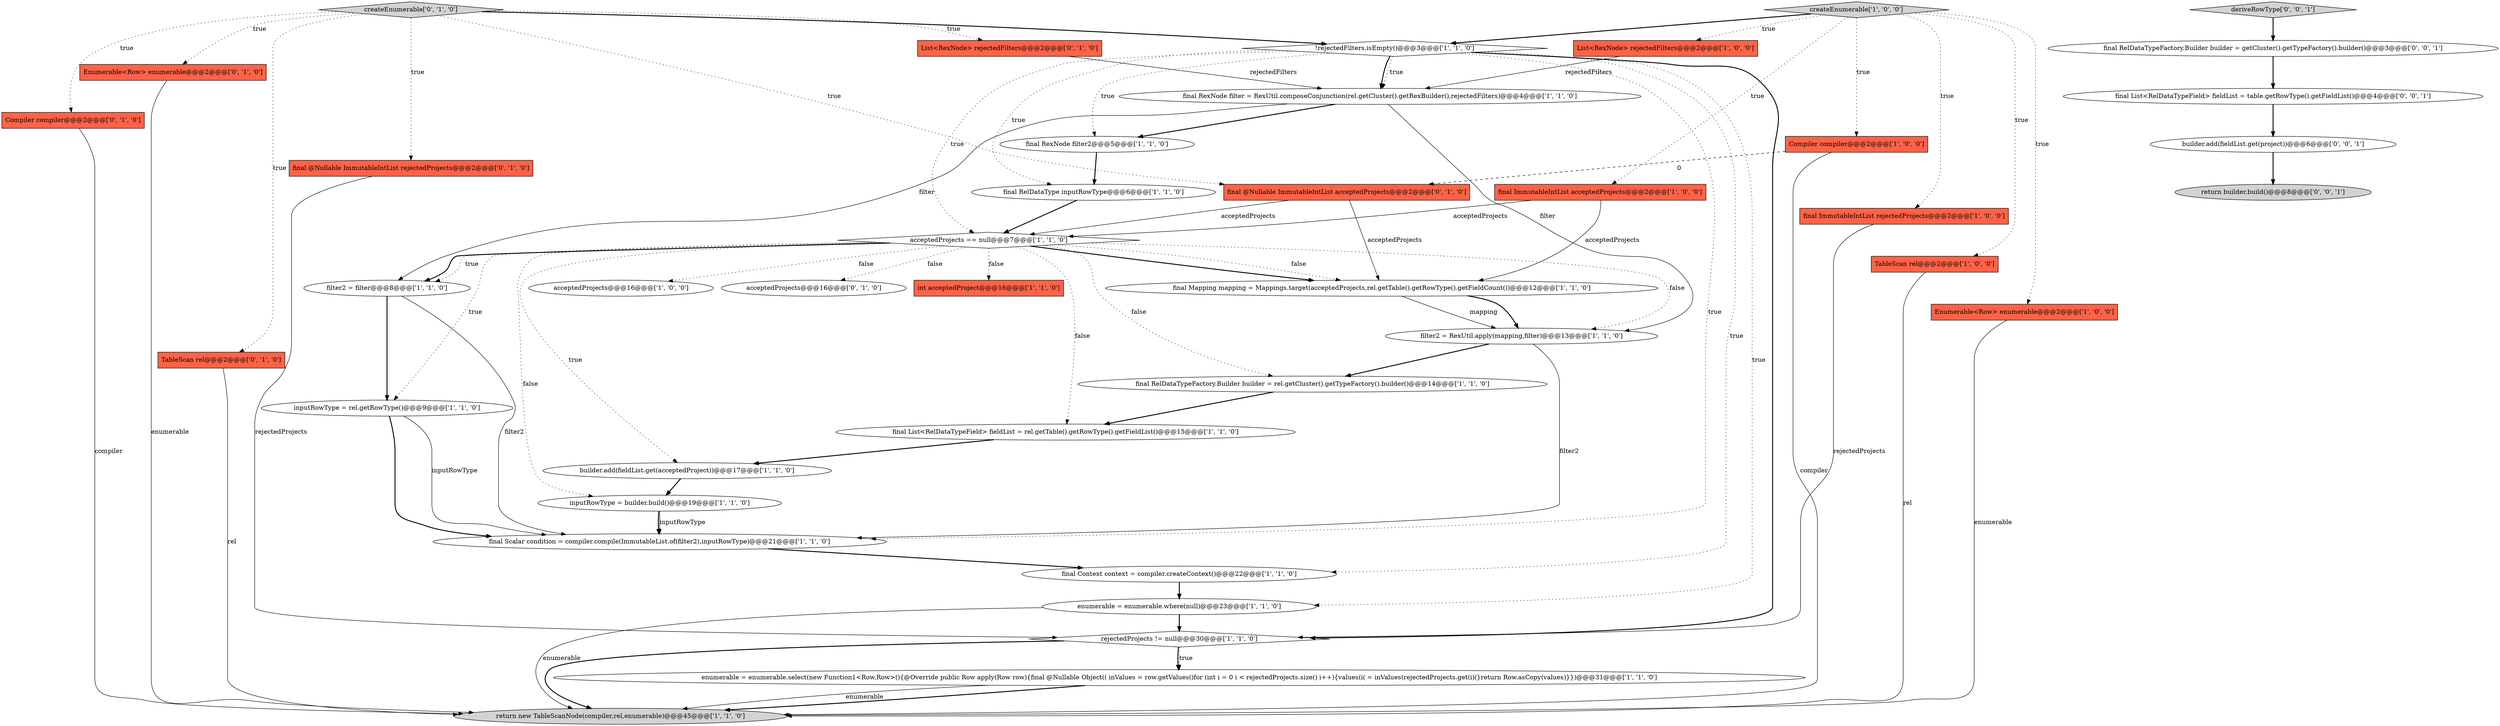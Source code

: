 digraph {
32 [style = filled, label = "Enumerable<Row> enumerable@@@2@@@['0', '1', '0']", fillcolor = tomato, shape = box image = "AAA0AAABBB2BBB"];
39 [style = filled, label = "builder.add(fieldList.get(project))@@@6@@@['0', '0', '1']", fillcolor = white, shape = ellipse image = "AAA0AAABBB3BBB"];
14 [style = filled, label = "!rejectedFilters.isEmpty()@@@3@@@['1', '1', '0']", fillcolor = white, shape = diamond image = "AAA0AAABBB1BBB"];
10 [style = filled, label = "acceptedProjects@@@16@@@['1', '0', '0']", fillcolor = white, shape = ellipse image = "AAA0AAABBB1BBB"];
24 [style = filled, label = "final RelDataType inputRowType@@@6@@@['1', '1', '0']", fillcolor = white, shape = ellipse image = "AAA0AAABBB1BBB"];
26 [style = filled, label = "acceptedProjects == null@@@7@@@['1', '1', '0']", fillcolor = white, shape = diamond image = "AAA0AAABBB1BBB"];
30 [style = filled, label = "acceptedProjects@@@16@@@['0', '1', '0']", fillcolor = white, shape = ellipse image = "AAA0AAABBB2BBB"];
12 [style = filled, label = "builder.add(fieldList.get(acceptedProject))@@@17@@@['1', '1', '0']", fillcolor = white, shape = ellipse image = "AAA0AAABBB1BBB"];
8 [style = filled, label = "inputRowType = rel.getRowType()@@@9@@@['1', '1', '0']", fillcolor = white, shape = ellipse image = "AAA0AAABBB1BBB"];
34 [style = filled, label = "Compiler compiler@@@2@@@['0', '1', '0']", fillcolor = tomato, shape = box image = "AAA0AAABBB2BBB"];
15 [style = filled, label = "filter2 = RexUtil.apply(mapping,filter)@@@13@@@['1', '1', '0']", fillcolor = white, shape = ellipse image = "AAA0AAABBB1BBB"];
25 [style = filled, label = "Compiler compiler@@@2@@@['1', '0', '0']", fillcolor = tomato, shape = box image = "AAA1AAABBB1BBB"];
29 [style = filled, label = "List<RexNode> rejectedFilters@@@2@@@['0', '1', '0']", fillcolor = tomato, shape = box image = "AAA0AAABBB2BBB"];
36 [style = filled, label = "return builder.build()@@@8@@@['0', '0', '1']", fillcolor = lightgray, shape = ellipse image = "AAA0AAABBB3BBB"];
27 [style = filled, label = "final Mapping mapping = Mappings.target(acceptedProjects,rel.getTable().getRowType().getFieldCount())@@@12@@@['1', '1', '0']", fillcolor = white, shape = ellipse image = "AAA0AAABBB1BBB"];
0 [style = filled, label = "TableScan rel@@@2@@@['1', '0', '0']", fillcolor = tomato, shape = box image = "AAA0AAABBB1BBB"];
1 [style = filled, label = "final List<RelDataTypeField> fieldList = rel.getTable().getRowType().getFieldList()@@@15@@@['1', '1', '0']", fillcolor = white, shape = ellipse image = "AAA0AAABBB1BBB"];
38 [style = filled, label = "final List<RelDataTypeField> fieldList = table.getRowType().getFieldList()@@@4@@@['0', '0', '1']", fillcolor = white, shape = ellipse image = "AAA0AAABBB3BBB"];
18 [style = filled, label = "filter2 = filter@@@8@@@['1', '1', '0']", fillcolor = white, shape = ellipse image = "AAA0AAABBB1BBB"];
40 [style = filled, label = "deriveRowType['0', '0', '1']", fillcolor = lightgray, shape = diamond image = "AAA0AAABBB3BBB"];
6 [style = filled, label = "final RelDataTypeFactory.Builder builder = rel.getCluster().getTypeFactory().builder()@@@14@@@['1', '1', '0']", fillcolor = white, shape = ellipse image = "AAA0AAABBB1BBB"];
4 [style = filled, label = "enumerable = enumerable.select(new Function1<Row,Row>(){@Override public Row apply(Row row){final @Nullable Object(( inValues = row.getValues()for (int i = 0 i < rejectedProjects.size() i++){values(i( = inValues(rejectedProjects.get(i)(}return Row.asCopy(values)}})@@@31@@@['1', '1', '0']", fillcolor = white, shape = ellipse image = "AAA0AAABBB1BBB"];
13 [style = filled, label = "enumerable = enumerable.where(null)@@@23@@@['1', '1', '0']", fillcolor = white, shape = ellipse image = "AAA0AAABBB1BBB"];
16 [style = filled, label = "final RexNode filter2@@@5@@@['1', '1', '0']", fillcolor = white, shape = ellipse image = "AAA0AAABBB1BBB"];
31 [style = filled, label = "final @Nullable ImmutableIntList rejectedProjects@@@2@@@['0', '1', '0']", fillcolor = tomato, shape = box image = "AAA0AAABBB2BBB"];
11 [style = filled, label = "return new TableScanNode(compiler,rel,enumerable)@@@45@@@['1', '1', '0']", fillcolor = lightgray, shape = ellipse image = "AAA0AAABBB1BBB"];
37 [style = filled, label = "final RelDataTypeFactory.Builder builder = getCluster().getTypeFactory().builder()@@@3@@@['0', '0', '1']", fillcolor = white, shape = ellipse image = "AAA0AAABBB3BBB"];
21 [style = filled, label = "List<RexNode> rejectedFilters@@@2@@@['1', '0', '0']", fillcolor = tomato, shape = box image = "AAA0AAABBB1BBB"];
9 [style = filled, label = "rejectedProjects != null@@@30@@@['1', '1', '0']", fillcolor = white, shape = diamond image = "AAA0AAABBB1BBB"];
5 [style = filled, label = "final ImmutableIntList acceptedProjects@@@2@@@['1', '0', '0']", fillcolor = tomato, shape = box image = "AAA0AAABBB1BBB"];
3 [style = filled, label = "final RexNode filter = RexUtil.composeConjunction(rel.getCluster().getRexBuilder(),rejectedFilters)@@@4@@@['1', '1', '0']", fillcolor = white, shape = ellipse image = "AAA0AAABBB1BBB"];
33 [style = filled, label = "TableScan rel@@@2@@@['0', '1', '0']", fillcolor = tomato, shape = box image = "AAA0AAABBB2BBB"];
22 [style = filled, label = "inputRowType = builder.build()@@@19@@@['1', '1', '0']", fillcolor = white, shape = ellipse image = "AAA0AAABBB1BBB"];
35 [style = filled, label = "final @Nullable ImmutableIntList acceptedProjects@@@2@@@['0', '1', '0']", fillcolor = tomato, shape = box image = "AAA1AAABBB2BBB"];
23 [style = filled, label = "Enumerable<Row> enumerable@@@2@@@['1', '0', '0']", fillcolor = tomato, shape = box image = "AAA0AAABBB1BBB"];
7 [style = filled, label = "final Context context = compiler.createContext()@@@22@@@['1', '1', '0']", fillcolor = white, shape = ellipse image = "AAA0AAABBB1BBB"];
19 [style = filled, label = "createEnumerable['1', '0', '0']", fillcolor = lightgray, shape = diamond image = "AAA0AAABBB1BBB"];
2 [style = filled, label = "final ImmutableIntList rejectedProjects@@@2@@@['1', '0', '0']", fillcolor = tomato, shape = box image = "AAA0AAABBB1BBB"];
28 [style = filled, label = "createEnumerable['0', '1', '0']", fillcolor = lightgray, shape = diamond image = "AAA0AAABBB2BBB"];
17 [style = filled, label = "final Scalar condition = compiler.compile(ImmutableList.of(filter2),inputRowType)@@@21@@@['1', '1', '0']", fillcolor = white, shape = ellipse image = "AAA0AAABBB1BBB"];
20 [style = filled, label = "int acceptedProject@@@16@@@['1', '1', '0']", fillcolor = tomato, shape = box image = "AAA0AAABBB1BBB"];
7->13 [style = bold, label=""];
14->3 [style = bold, label=""];
26->20 [style = dotted, label="false"];
4->11 [style = solid, label="enumerable"];
0->11 [style = solid, label="rel"];
26->8 [style = dotted, label="true"];
19->25 [style = dotted, label="true"];
28->31 [style = dotted, label="true"];
9->11 [style = bold, label=""];
28->35 [style = dotted, label="true"];
27->15 [style = solid, label="mapping"];
14->24 [style = dotted, label="true"];
14->26 [style = dotted, label="true"];
18->17 [style = solid, label="filter2"];
19->2 [style = dotted, label="true"];
28->33 [style = dotted, label="true"];
32->11 [style = solid, label="enumerable"];
16->24 [style = bold, label=""];
12->22 [style = bold, label=""];
13->11 [style = solid, label="enumerable"];
25->11 [style = solid, label="compiler"];
26->12 [style = dotted, label="true"];
9->4 [style = bold, label=""];
21->3 [style = solid, label="rejectedFilters"];
15->17 [style = solid, label="filter2"];
19->23 [style = dotted, label="true"];
5->26 [style = solid, label="acceptedProjects"];
15->6 [style = bold, label=""];
2->9 [style = solid, label="rejectedProjects"];
26->6 [style = dotted, label="false"];
19->21 [style = dotted, label="true"];
3->16 [style = bold, label=""];
25->35 [style = dashed, label="0"];
38->39 [style = bold, label=""];
35->26 [style = solid, label="acceptedProjects"];
27->15 [style = bold, label=""];
14->13 [style = dotted, label="true"];
28->14 [style = bold, label=""];
26->15 [style = dotted, label="false"];
26->22 [style = dotted, label="false"];
17->7 [style = bold, label=""];
14->16 [style = dotted, label="true"];
14->17 [style = dotted, label="true"];
28->29 [style = dotted, label="true"];
24->26 [style = bold, label=""];
26->27 [style = bold, label=""];
26->30 [style = dotted, label="false"];
29->3 [style = solid, label="rejectedFilters"];
8->17 [style = bold, label=""];
6->1 [style = bold, label=""];
28->32 [style = dotted, label="true"];
3->18 [style = solid, label="filter"];
22->17 [style = solid, label="inputRowType"];
19->14 [style = bold, label=""];
3->15 [style = solid, label="filter"];
19->0 [style = dotted, label="true"];
23->11 [style = solid, label="enumerable"];
37->38 [style = bold, label=""];
14->7 [style = dotted, label="true"];
5->27 [style = solid, label="acceptedProjects"];
34->11 [style = solid, label="compiler"];
1->12 [style = bold, label=""];
14->3 [style = dotted, label="true"];
19->5 [style = dotted, label="true"];
9->4 [style = dotted, label="true"];
22->17 [style = bold, label=""];
26->18 [style = dotted, label="true"];
14->9 [style = bold, label=""];
33->11 [style = solid, label="rel"];
18->8 [style = bold, label=""];
13->9 [style = bold, label=""];
31->9 [style = solid, label="rejectedProjects"];
4->11 [style = bold, label=""];
26->1 [style = dotted, label="false"];
39->36 [style = bold, label=""];
28->34 [style = dotted, label="true"];
35->27 [style = solid, label="acceptedProjects"];
26->27 [style = dotted, label="false"];
8->17 [style = solid, label="inputRowType"];
40->37 [style = bold, label=""];
26->10 [style = dotted, label="false"];
26->18 [style = bold, label=""];
}
